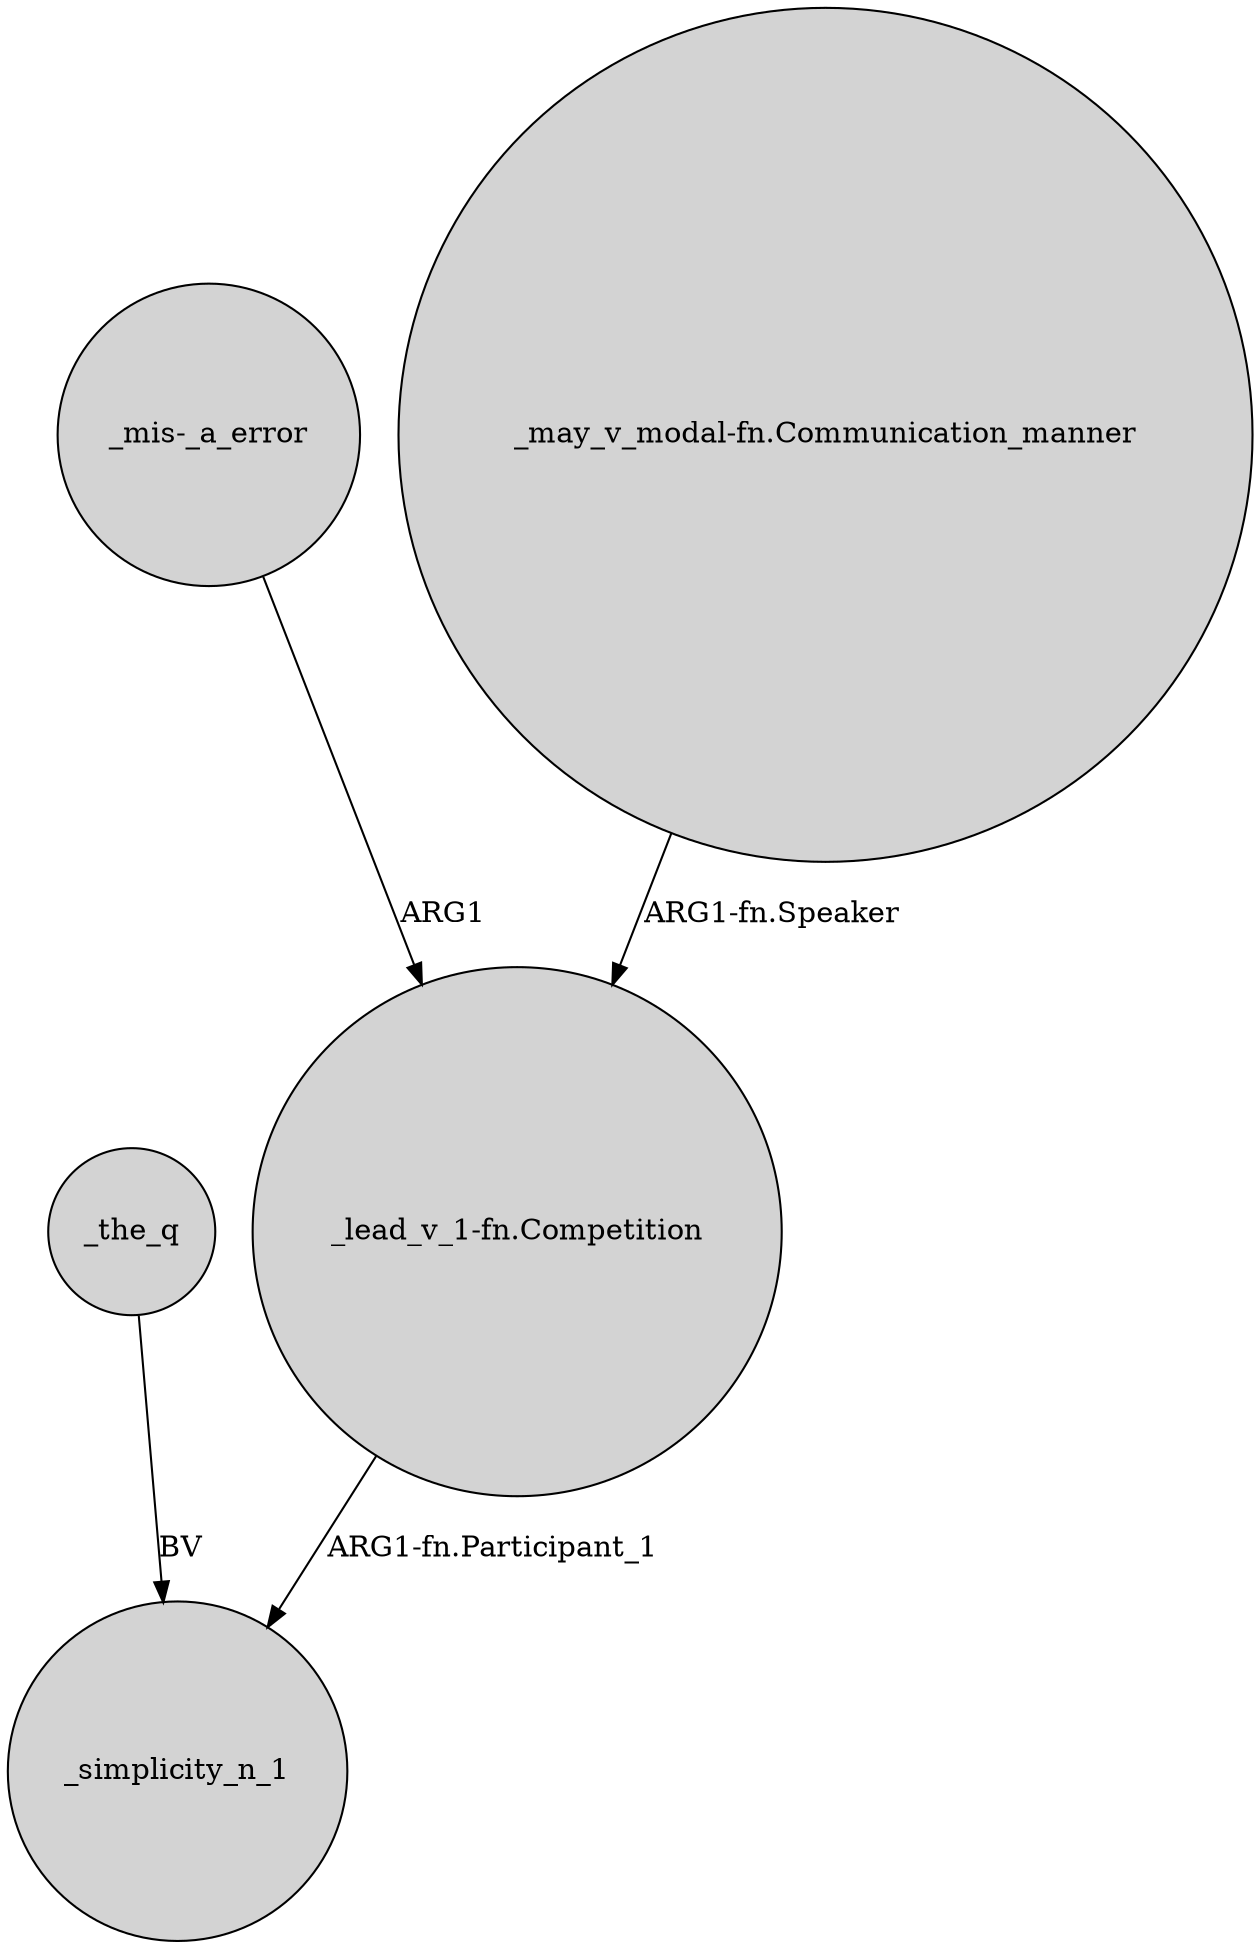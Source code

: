 digraph {
	node [shape=circle style=filled]
	"_lead_v_1-fn.Competition" -> _simplicity_n_1 [label="ARG1-fn.Participant_1"]
	"_mis-_a_error" -> "_lead_v_1-fn.Competition" [label=ARG1]
	_the_q -> _simplicity_n_1 [label=BV]
	"_may_v_modal-fn.Communication_manner" -> "_lead_v_1-fn.Competition" [label="ARG1-fn.Speaker"]
}
